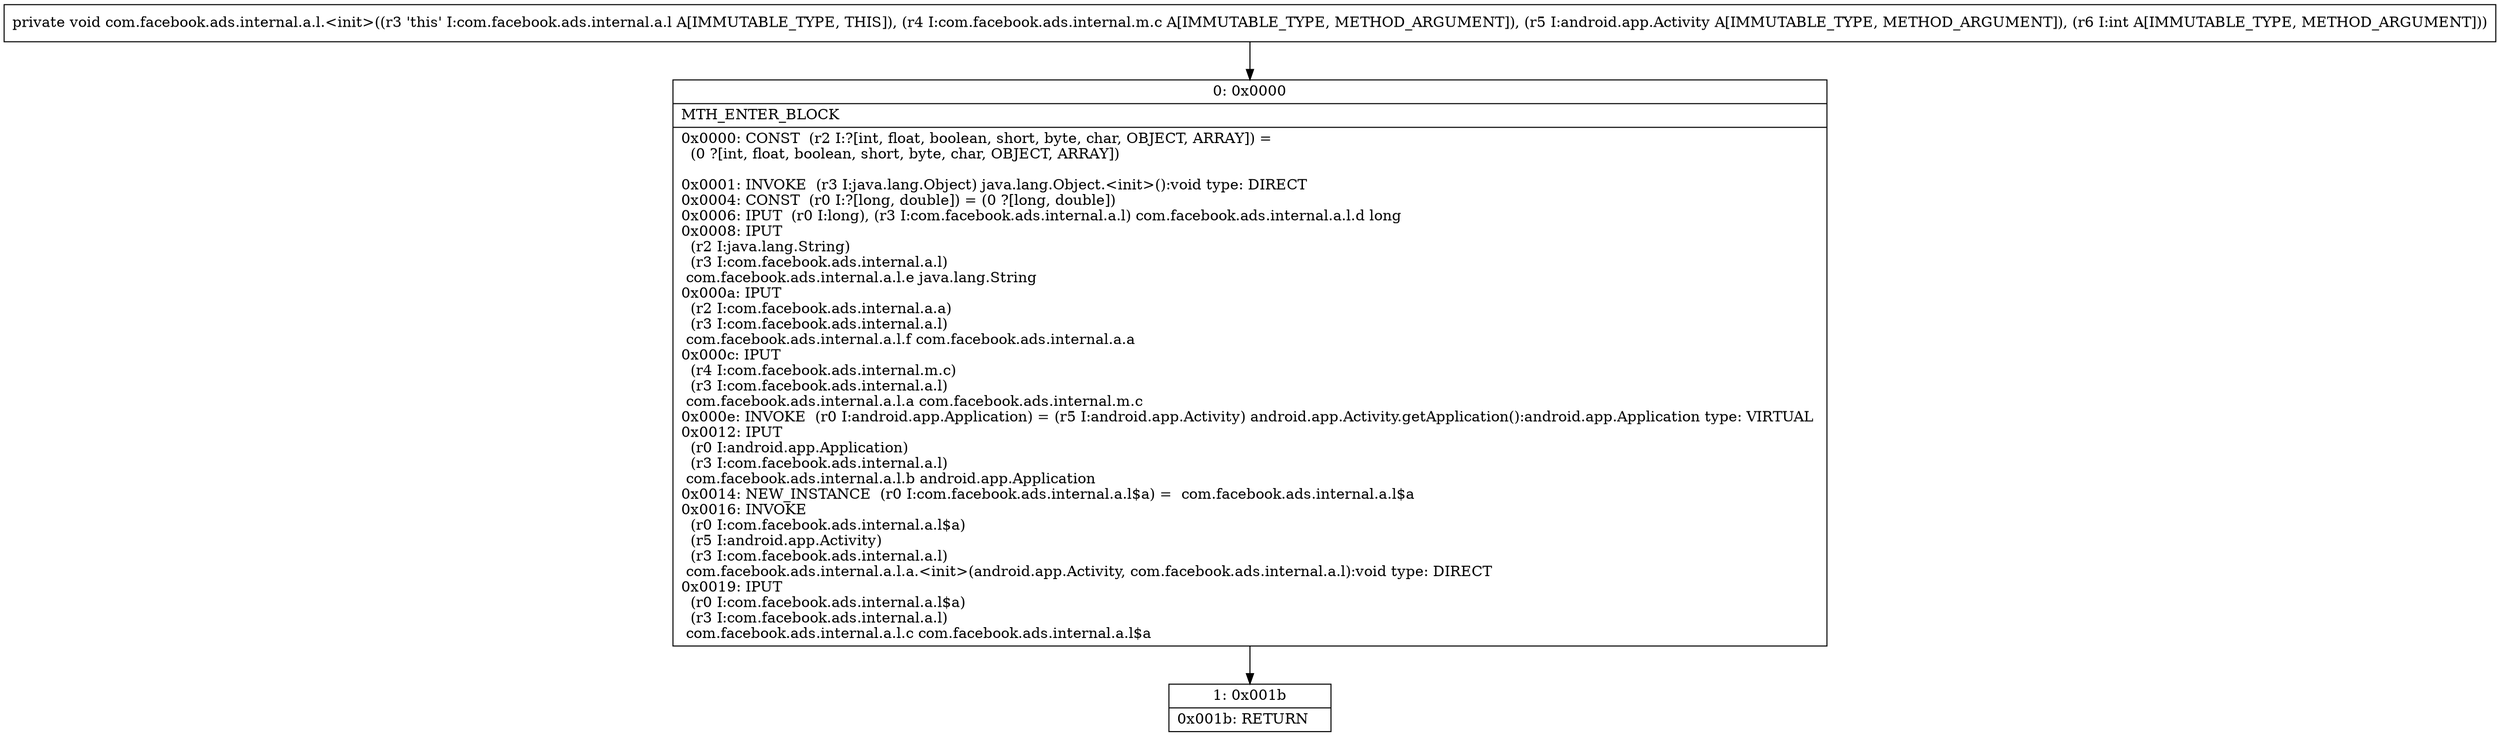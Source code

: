 digraph "CFG forcom.facebook.ads.internal.a.l.\<init\>(Lcom\/facebook\/ads\/internal\/m\/c;Landroid\/app\/Activity;I)V" {
Node_0 [shape=record,label="{0\:\ 0x0000|MTH_ENTER_BLOCK\l|0x0000: CONST  (r2 I:?[int, float, boolean, short, byte, char, OBJECT, ARRAY]) = \l  (0 ?[int, float, boolean, short, byte, char, OBJECT, ARRAY])\l \l0x0001: INVOKE  (r3 I:java.lang.Object) java.lang.Object.\<init\>():void type: DIRECT \l0x0004: CONST  (r0 I:?[long, double]) = (0 ?[long, double]) \l0x0006: IPUT  (r0 I:long), (r3 I:com.facebook.ads.internal.a.l) com.facebook.ads.internal.a.l.d long \l0x0008: IPUT  \l  (r2 I:java.lang.String)\l  (r3 I:com.facebook.ads.internal.a.l)\l com.facebook.ads.internal.a.l.e java.lang.String \l0x000a: IPUT  \l  (r2 I:com.facebook.ads.internal.a.a)\l  (r3 I:com.facebook.ads.internal.a.l)\l com.facebook.ads.internal.a.l.f com.facebook.ads.internal.a.a \l0x000c: IPUT  \l  (r4 I:com.facebook.ads.internal.m.c)\l  (r3 I:com.facebook.ads.internal.a.l)\l com.facebook.ads.internal.a.l.a com.facebook.ads.internal.m.c \l0x000e: INVOKE  (r0 I:android.app.Application) = (r5 I:android.app.Activity) android.app.Activity.getApplication():android.app.Application type: VIRTUAL \l0x0012: IPUT  \l  (r0 I:android.app.Application)\l  (r3 I:com.facebook.ads.internal.a.l)\l com.facebook.ads.internal.a.l.b android.app.Application \l0x0014: NEW_INSTANCE  (r0 I:com.facebook.ads.internal.a.l$a) =  com.facebook.ads.internal.a.l$a \l0x0016: INVOKE  \l  (r0 I:com.facebook.ads.internal.a.l$a)\l  (r5 I:android.app.Activity)\l  (r3 I:com.facebook.ads.internal.a.l)\l com.facebook.ads.internal.a.l.a.\<init\>(android.app.Activity, com.facebook.ads.internal.a.l):void type: DIRECT \l0x0019: IPUT  \l  (r0 I:com.facebook.ads.internal.a.l$a)\l  (r3 I:com.facebook.ads.internal.a.l)\l com.facebook.ads.internal.a.l.c com.facebook.ads.internal.a.l$a \l}"];
Node_1 [shape=record,label="{1\:\ 0x001b|0x001b: RETURN   \l}"];
MethodNode[shape=record,label="{private void com.facebook.ads.internal.a.l.\<init\>((r3 'this' I:com.facebook.ads.internal.a.l A[IMMUTABLE_TYPE, THIS]), (r4 I:com.facebook.ads.internal.m.c A[IMMUTABLE_TYPE, METHOD_ARGUMENT]), (r5 I:android.app.Activity A[IMMUTABLE_TYPE, METHOD_ARGUMENT]), (r6 I:int A[IMMUTABLE_TYPE, METHOD_ARGUMENT])) }"];
MethodNode -> Node_0;
Node_0 -> Node_1;
}

